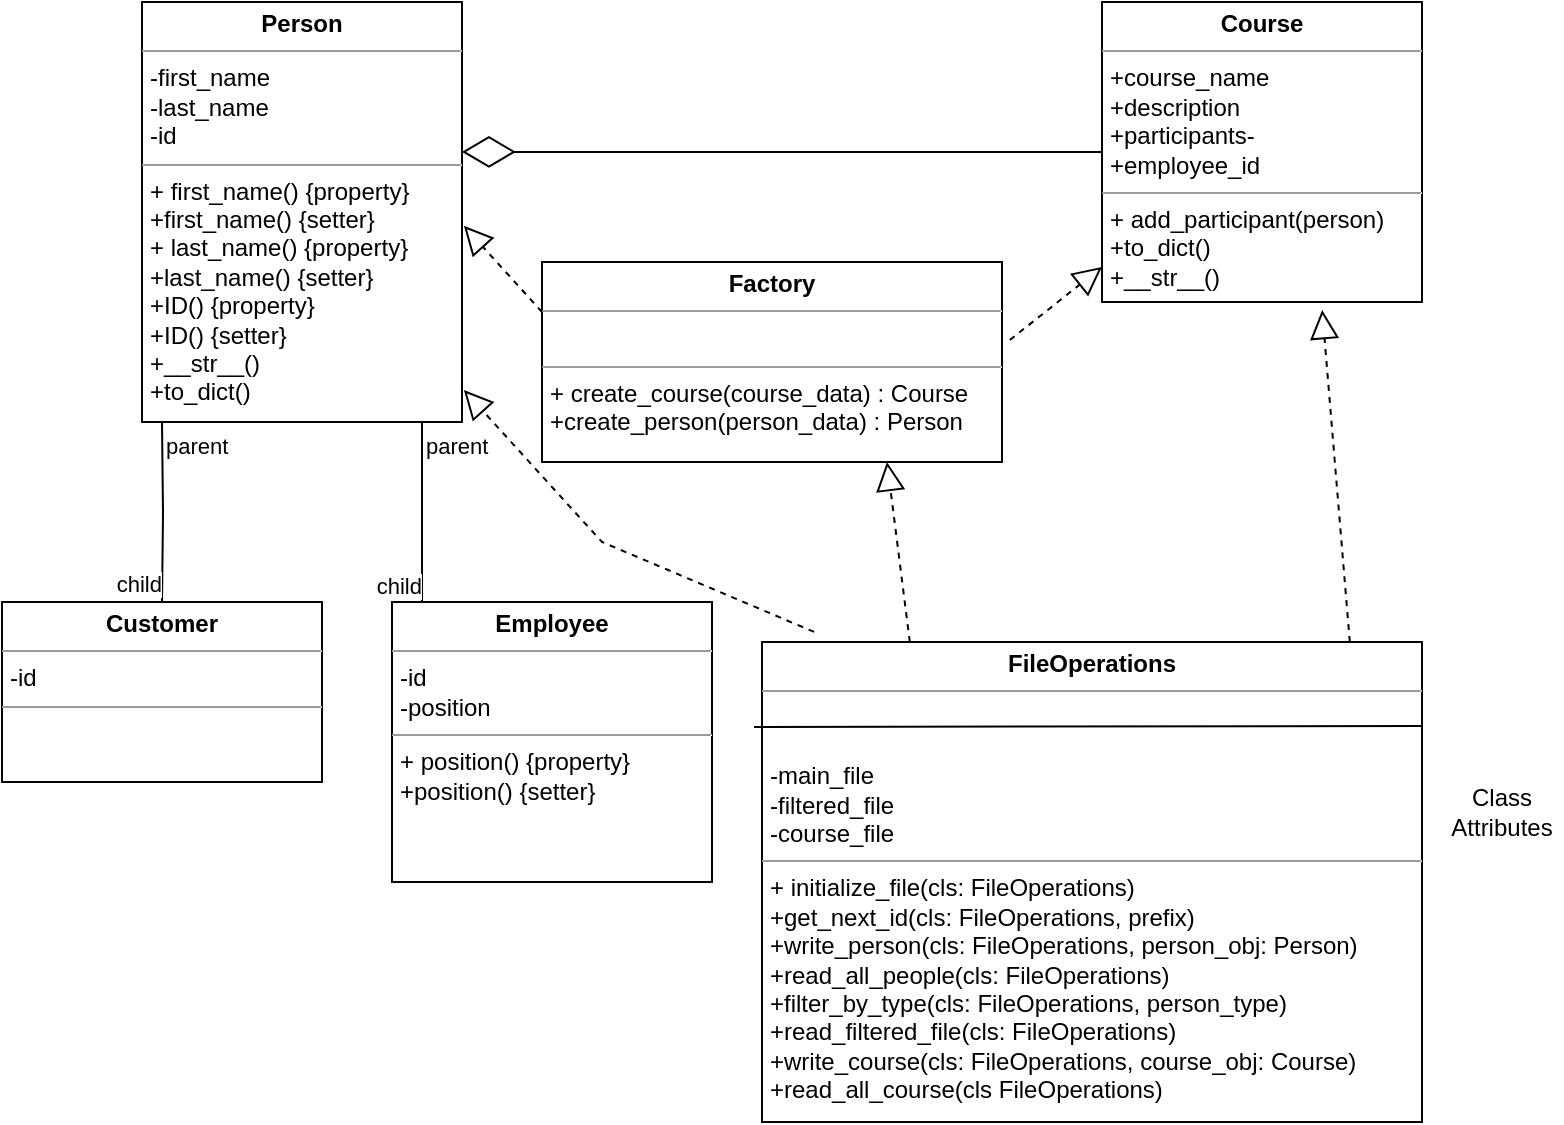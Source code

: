 <mxfile version="19.0.1" type="device"><diagram id="8H4My0H7GfHcOiM4fwbj" name="Page-1"><mxGraphModel dx="1422" dy="827" grid="1" gridSize="10" guides="1" tooltips="1" connect="1" arrows="1" fold="1" page="1" pageScale="1" pageWidth="827" pageHeight="1169" math="0" shadow="0"><root><mxCell id="0"/><mxCell id="1" parent="0"/><mxCell id="JFP5y4tZQOMmr-k2FKUb-5" value="&lt;p style=&quot;margin:0px;margin-top:4px;text-align:center;&quot;&gt;&lt;b&gt;Course&lt;/b&gt;&lt;/p&gt;&lt;hr size=&quot;1&quot;&gt;&lt;p style=&quot;margin:0px;margin-left:4px;&quot;&gt;+course_name&lt;/p&gt;&lt;p style=&quot;margin:0px;margin-left:4px;&quot;&gt;+description&lt;/p&gt;&lt;p style=&quot;margin:0px;margin-left:4px;&quot;&gt;+participants-&lt;/p&gt;&lt;p style=&quot;margin:0px;margin-left:4px;&quot;&gt;+employee_id&lt;/p&gt;&lt;hr size=&quot;1&quot;&gt;&lt;p style=&quot;margin:0px;margin-left:4px;&quot;&gt;+ add_participant(person)&lt;/p&gt;&lt;p style=&quot;margin:0px;margin-left:4px;&quot;&gt;+to_dict()&lt;/p&gt;&lt;p style=&quot;margin:0px;margin-left:4px;&quot;&gt;+__str__()&lt;/p&gt;" style="verticalAlign=top;align=left;overflow=fill;fontSize=12;fontFamily=Helvetica;html=1;" vertex="1" parent="1"><mxGeometry x="560" y="40" width="160" height="150" as="geometry"/></mxCell><mxCell id="JFP5y4tZQOMmr-k2FKUb-6" value="&lt;p style=&quot;margin:0px;margin-top:4px;text-align:center;&quot;&gt;&lt;b&gt;FileOperations&lt;/b&gt;&lt;/p&gt;&lt;hr size=&quot;1&quot;&gt;&lt;p style=&quot;margin:0px;margin-left:4px;&quot;&gt;&lt;br&gt;&lt;/p&gt;&lt;p style=&quot;margin:0px;margin-left:4px;&quot;&gt;&lt;br&gt;&lt;/p&gt;&lt;p style=&quot;margin:0px;margin-left:4px;&quot;&gt;-main_file&lt;/p&gt;&lt;p style=&quot;margin:0px;margin-left:4px;&quot;&gt;-filtered_file&lt;/p&gt;&lt;p style=&quot;margin:0px;margin-left:4px;&quot;&gt;-course_file&lt;/p&gt;&lt;hr size=&quot;1&quot;&gt;&lt;p style=&quot;margin:0px;margin-left:4px;&quot;&gt;+ initialize_file(cls: FileOperations)&lt;/p&gt;&lt;p style=&quot;margin:0px;margin-left:4px;&quot;&gt;+get_next_id(cls: FileOperations, prefix)&lt;/p&gt;&lt;p style=&quot;margin:0px;margin-left:4px;&quot;&gt;+write_person(cls: FileOperations, person_obj: Person)&lt;/p&gt;&lt;p style=&quot;margin:0px;margin-left:4px;&quot;&gt;+read_all_people(cls: FileOperations)&lt;/p&gt;&lt;p style=&quot;margin:0px;margin-left:4px;&quot;&gt;+filter_by_type(cls: FileOperations, person_type)&lt;/p&gt;&lt;p style=&quot;margin:0px;margin-left:4px;&quot;&gt;+read_filtered_file(cls: FileOperations)&lt;/p&gt;&lt;p style=&quot;margin:0px;margin-left:4px;&quot;&gt;+write_course(cls: FileOperations, course_obj: Course)&lt;/p&gt;&lt;p style=&quot;margin:0px;margin-left:4px;&quot;&gt;+read_all_course(cls FileOperations)&lt;/p&gt;" style="verticalAlign=top;align=left;overflow=fill;fontSize=12;fontFamily=Helvetica;html=1;" vertex="1" parent="1"><mxGeometry x="390" y="360" width="330" height="240" as="geometry"/></mxCell><mxCell id="JFP5y4tZQOMmr-k2FKUb-7" value="&lt;p style=&quot;margin:0px;margin-top:4px;text-align:center;&quot;&gt;&lt;b&gt;Person&lt;/b&gt;&lt;/p&gt;&lt;hr size=&quot;1&quot;&gt;&lt;p style=&quot;margin:0px;margin-left:4px;&quot;&gt;-first_name&lt;/p&gt;&lt;p style=&quot;margin:0px;margin-left:4px;&quot;&gt;-last_name&lt;/p&gt;&lt;p style=&quot;margin:0px;margin-left:4px;&quot;&gt;-id&lt;/p&gt;&lt;hr size=&quot;1&quot;&gt;&lt;p style=&quot;margin:0px;margin-left:4px;&quot;&gt;+ first_name() {property}&lt;/p&gt;&lt;p style=&quot;margin:0px;margin-left:4px;&quot;&gt;+first_name() {setter}&lt;/p&gt;&lt;p style=&quot;margin: 0px 0px 0px 4px;&quot;&gt;+ last_name() {property}&lt;/p&gt;&lt;p style=&quot;margin: 0px 0px 0px 4px;&quot;&gt;+last_name() {setter}&lt;/p&gt;&lt;p style=&quot;margin: 0px 0px 0px 4px;&quot;&gt;+ID() {property}&lt;/p&gt;&lt;p style=&quot;margin: 0px 0px 0px 4px;&quot;&gt;+ID() {setter}&lt;/p&gt;&lt;p style=&quot;margin: 0px 0px 0px 4px;&quot;&gt;+__str__()&lt;/p&gt;&lt;p style=&quot;margin: 0px 0px 0px 4px;&quot;&gt;+to_dict()&lt;/p&gt;" style="verticalAlign=top;align=left;overflow=fill;fontSize=12;fontFamily=Helvetica;html=1;" vertex="1" parent="1"><mxGeometry x="80" y="40" width="160" height="210" as="geometry"/></mxCell><mxCell id="JFP5y4tZQOMmr-k2FKUb-11" value="&lt;p style=&quot;margin:0px;margin-top:4px;text-align:center;&quot;&gt;&lt;b&gt;Employee&lt;/b&gt;&lt;/p&gt;&lt;hr size=&quot;1&quot;&gt;&lt;p style=&quot;margin:0px;margin-left:4px;&quot;&gt;-id&lt;/p&gt;&lt;p style=&quot;margin:0px;margin-left:4px;&quot;&gt;-position&lt;/p&gt;&lt;hr size=&quot;1&quot;&gt;&lt;p style=&quot;margin:0px;margin-left:4px;&quot;&gt;+ position() {property}&lt;/p&gt;&lt;p style=&quot;margin:0px;margin-left:4px;&quot;&gt;+position() {setter}&lt;/p&gt;" style="verticalAlign=top;align=left;overflow=fill;fontSize=12;fontFamily=Helvetica;html=1;" vertex="1" parent="1"><mxGeometry x="205" y="340" width="160" height="140" as="geometry"/></mxCell><mxCell id="JFP5y4tZQOMmr-k2FKUb-12" value="&lt;p style=&quot;margin:0px;margin-top:4px;text-align:center;&quot;&gt;&lt;b&gt;Factory&lt;/b&gt;&lt;/p&gt;&lt;hr size=&quot;1&quot;&gt;&lt;p style=&quot;margin:0px;margin-left:4px;&quot;&gt;&amp;nbsp;&lt;/p&gt;&lt;hr size=&quot;1&quot;&gt;&lt;p style=&quot;margin:0px;margin-left:4px;&quot;&gt;+ create_course(course_data) : Course&lt;/p&gt;&lt;p style=&quot;margin:0px;margin-left:4px;&quot;&gt;+create_person(person_data) : Person&lt;/p&gt;" style="verticalAlign=top;align=left;overflow=fill;fontSize=12;fontFamily=Helvetica;html=1;" vertex="1" parent="1"><mxGeometry x="280" y="170" width="230" height="100" as="geometry"/></mxCell><mxCell id="JFP5y4tZQOMmr-k2FKUb-13" value="&lt;p style=&quot;margin:0px;margin-top:4px;text-align:center;&quot;&gt;&lt;b&gt;Customer&lt;/b&gt;&lt;/p&gt;&lt;hr size=&quot;1&quot;&gt;&lt;p style=&quot;margin:0px;margin-left:4px;&quot;&gt;-id&lt;/p&gt;&lt;hr size=&quot;1&quot;&gt;&lt;p style=&quot;margin:0px;margin-left:4px;&quot;&gt;&lt;br&gt;&lt;/p&gt;" style="verticalAlign=top;align=left;overflow=fill;fontSize=12;fontFamily=Helvetica;html=1;" vertex="1" parent="1"><mxGeometry x="10" y="340" width="160" height="90" as="geometry"/></mxCell><mxCell id="JFP5y4tZQOMmr-k2FKUb-17" value="" style="endArrow=none;html=1;rounded=0;exitX=-0.012;exitY=0.177;exitDx=0;exitDy=0;exitPerimeter=0;" edge="1" parent="1" source="JFP5y4tZQOMmr-k2FKUb-6"><mxGeometry width="50" height="50" relative="1" as="geometry"><mxPoint x="420" y="450" as="sourcePoint"/><mxPoint x="720" y="402" as="targetPoint"/></mxGeometry></mxCell><mxCell id="JFP5y4tZQOMmr-k2FKUb-18" value="Class Attributes" style="text;html=1;strokeColor=none;fillColor=none;align=center;verticalAlign=middle;whiteSpace=wrap;rounded=0;" vertex="1" parent="1"><mxGeometry x="730" y="430" width="60" height="30" as="geometry"/></mxCell><mxCell id="JFP5y4tZQOMmr-k2FKUb-19" value="" style="endArrow=none;html=1;edgeStyle=orthogonalEdgeStyle;rounded=0;entryX=0.5;entryY=0;entryDx=0;entryDy=0;" edge="1" parent="1" target="JFP5y4tZQOMmr-k2FKUb-13"><mxGeometry relative="1" as="geometry"><mxPoint x="90" y="250" as="sourcePoint"/><mxPoint x="250" y="250" as="targetPoint"/></mxGeometry></mxCell><mxCell id="JFP5y4tZQOMmr-k2FKUb-20" value="parent" style="edgeLabel;resizable=0;html=1;align=left;verticalAlign=bottom;" connectable="0" vertex="1" parent="JFP5y4tZQOMmr-k2FKUb-19"><mxGeometry x="-1" relative="1" as="geometry"><mxPoint y="20" as="offset"/></mxGeometry></mxCell><mxCell id="JFP5y4tZQOMmr-k2FKUb-21" value="child" style="edgeLabel;resizable=0;html=1;align=right;verticalAlign=bottom;" connectable="0" vertex="1" parent="JFP5y4tZQOMmr-k2FKUb-19"><mxGeometry x="1" relative="1" as="geometry"/></mxCell><mxCell id="JFP5y4tZQOMmr-k2FKUb-22" value="" style="endArrow=none;html=1;edgeStyle=orthogonalEdgeStyle;rounded=0;entryX=0.5;entryY=0;entryDx=0;entryDy=0;" edge="1" parent="1"><mxGeometry relative="1" as="geometry"><mxPoint x="220" y="250" as="sourcePoint"/><mxPoint x="220" y="340" as="targetPoint"/><Array as="points"><mxPoint x="220" y="310"/><mxPoint x="220" y="310"/></Array></mxGeometry></mxCell><mxCell id="JFP5y4tZQOMmr-k2FKUb-23" value="parent" style="edgeLabel;resizable=0;html=1;align=left;verticalAlign=bottom;" connectable="0" vertex="1" parent="JFP5y4tZQOMmr-k2FKUb-22"><mxGeometry x="-1" relative="1" as="geometry"><mxPoint y="20" as="offset"/></mxGeometry></mxCell><mxCell id="JFP5y4tZQOMmr-k2FKUb-24" value="child" style="edgeLabel;resizable=0;html=1;align=right;verticalAlign=bottom;" connectable="0" vertex="1" parent="JFP5y4tZQOMmr-k2FKUb-22"><mxGeometry x="1" relative="1" as="geometry"/></mxCell><mxCell id="JFP5y4tZQOMmr-k2FKUb-25" value="" style="endArrow=diamondThin;endFill=0;endSize=24;html=1;rounded=0;exitX=0;exitY=0.5;exitDx=0;exitDy=0;entryX=1;entryY=0.357;entryDx=0;entryDy=0;entryPerimeter=0;" edge="1" parent="1" source="JFP5y4tZQOMmr-k2FKUb-5" target="JFP5y4tZQOMmr-k2FKUb-7"><mxGeometry width="160" relative="1" as="geometry"><mxPoint x="370" y="410" as="sourcePoint"/><mxPoint x="530" y="410" as="targetPoint"/></mxGeometry></mxCell><mxCell id="JFP5y4tZQOMmr-k2FKUb-26" value="" style="endArrow=block;dashed=1;endFill=0;endSize=12;html=1;rounded=0;exitX=0.079;exitY=-0.021;exitDx=0;exitDy=0;exitPerimeter=0;entryX=1.006;entryY=0.924;entryDx=0;entryDy=0;entryPerimeter=0;" edge="1" parent="1" source="JFP5y4tZQOMmr-k2FKUb-6" target="JFP5y4tZQOMmr-k2FKUb-7"><mxGeometry width="160" relative="1" as="geometry"><mxPoint x="370" y="410" as="sourcePoint"/><mxPoint x="530" y="410" as="targetPoint"/><Array as="points"><mxPoint x="310" y="310"/></Array></mxGeometry></mxCell><mxCell id="JFP5y4tZQOMmr-k2FKUb-27" value="" style="endArrow=block;dashed=1;endFill=0;endSize=12;html=1;rounded=0;exitX=0;exitY=0.25;exitDx=0;exitDy=0;entryX=1.006;entryY=0.533;entryDx=0;entryDy=0;entryPerimeter=0;" edge="1" parent="1" source="JFP5y4tZQOMmr-k2FKUb-12" target="JFP5y4tZQOMmr-k2FKUb-7"><mxGeometry width="160" relative="1" as="geometry"><mxPoint x="261.96" y="176.5" as="sourcePoint"/><mxPoint x="308.05" y="140" as="targetPoint"/><Array as="points"/></mxGeometry></mxCell><mxCell id="JFP5y4tZQOMmr-k2FKUb-28" value="" style="endArrow=block;dashed=1;endFill=0;endSize=12;html=1;rounded=0;exitX=1.017;exitY=0.19;exitDx=0;exitDy=0;exitPerimeter=0;entryX=0;entryY=0.75;entryDx=0;entryDy=0;" edge="1" parent="1"><mxGeometry width="160" relative="1" as="geometry"><mxPoint x="513.91" y="209" as="sourcePoint"/><mxPoint x="560" y="172.5" as="targetPoint"/></mxGeometry></mxCell><mxCell id="JFP5y4tZQOMmr-k2FKUb-29" value="" style="endArrow=block;dashed=1;endFill=0;endSize=12;html=1;rounded=0;exitX=1.017;exitY=0.19;exitDx=0;exitDy=0;exitPerimeter=0;entryX=0.75;entryY=1;entryDx=0;entryDy=0;" edge="1" parent="1" target="JFP5y4tZQOMmr-k2FKUb-12"><mxGeometry width="160" relative="1" as="geometry"><mxPoint x="463.91" y="360" as="sourcePoint"/><mxPoint x="510" y="323.5" as="targetPoint"/></mxGeometry></mxCell><mxCell id="JFP5y4tZQOMmr-k2FKUb-30" value="" style="endArrow=block;dashed=1;endFill=0;endSize=12;html=1;rounded=0;exitX=1.017;exitY=0.19;exitDx=0;exitDy=0;exitPerimeter=0;entryX=0.688;entryY=1.027;entryDx=0;entryDy=0;entryPerimeter=0;" edge="1" parent="1" target="JFP5y4tZQOMmr-k2FKUb-5"><mxGeometry width="160" relative="1" as="geometry"><mxPoint x="683.91" y="360" as="sourcePoint"/><mxPoint x="730" y="323.5" as="targetPoint"/></mxGeometry></mxCell></root></mxGraphModel></diagram></mxfile>